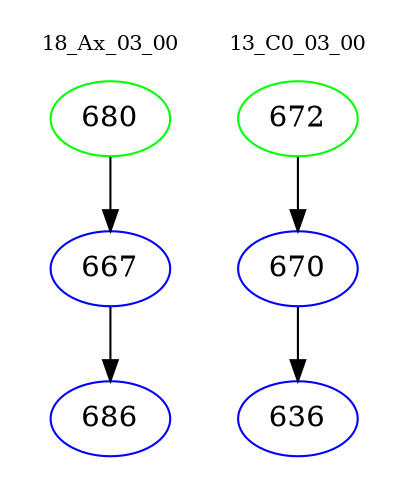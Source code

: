 digraph{
subgraph cluster_0 {
color = white
label = "18_Ax_03_00";
fontsize=10;
T0_680 [label="680", color="green"]
T0_680 -> T0_667 [color="black"]
T0_667 [label="667", color="blue"]
T0_667 -> T0_686 [color="black"]
T0_686 [label="686", color="blue"]
}
subgraph cluster_1 {
color = white
label = "13_C0_03_00";
fontsize=10;
T1_672 [label="672", color="green"]
T1_672 -> T1_670 [color="black"]
T1_670 [label="670", color="blue"]
T1_670 -> T1_636 [color="black"]
T1_636 [label="636", color="blue"]
}
}
